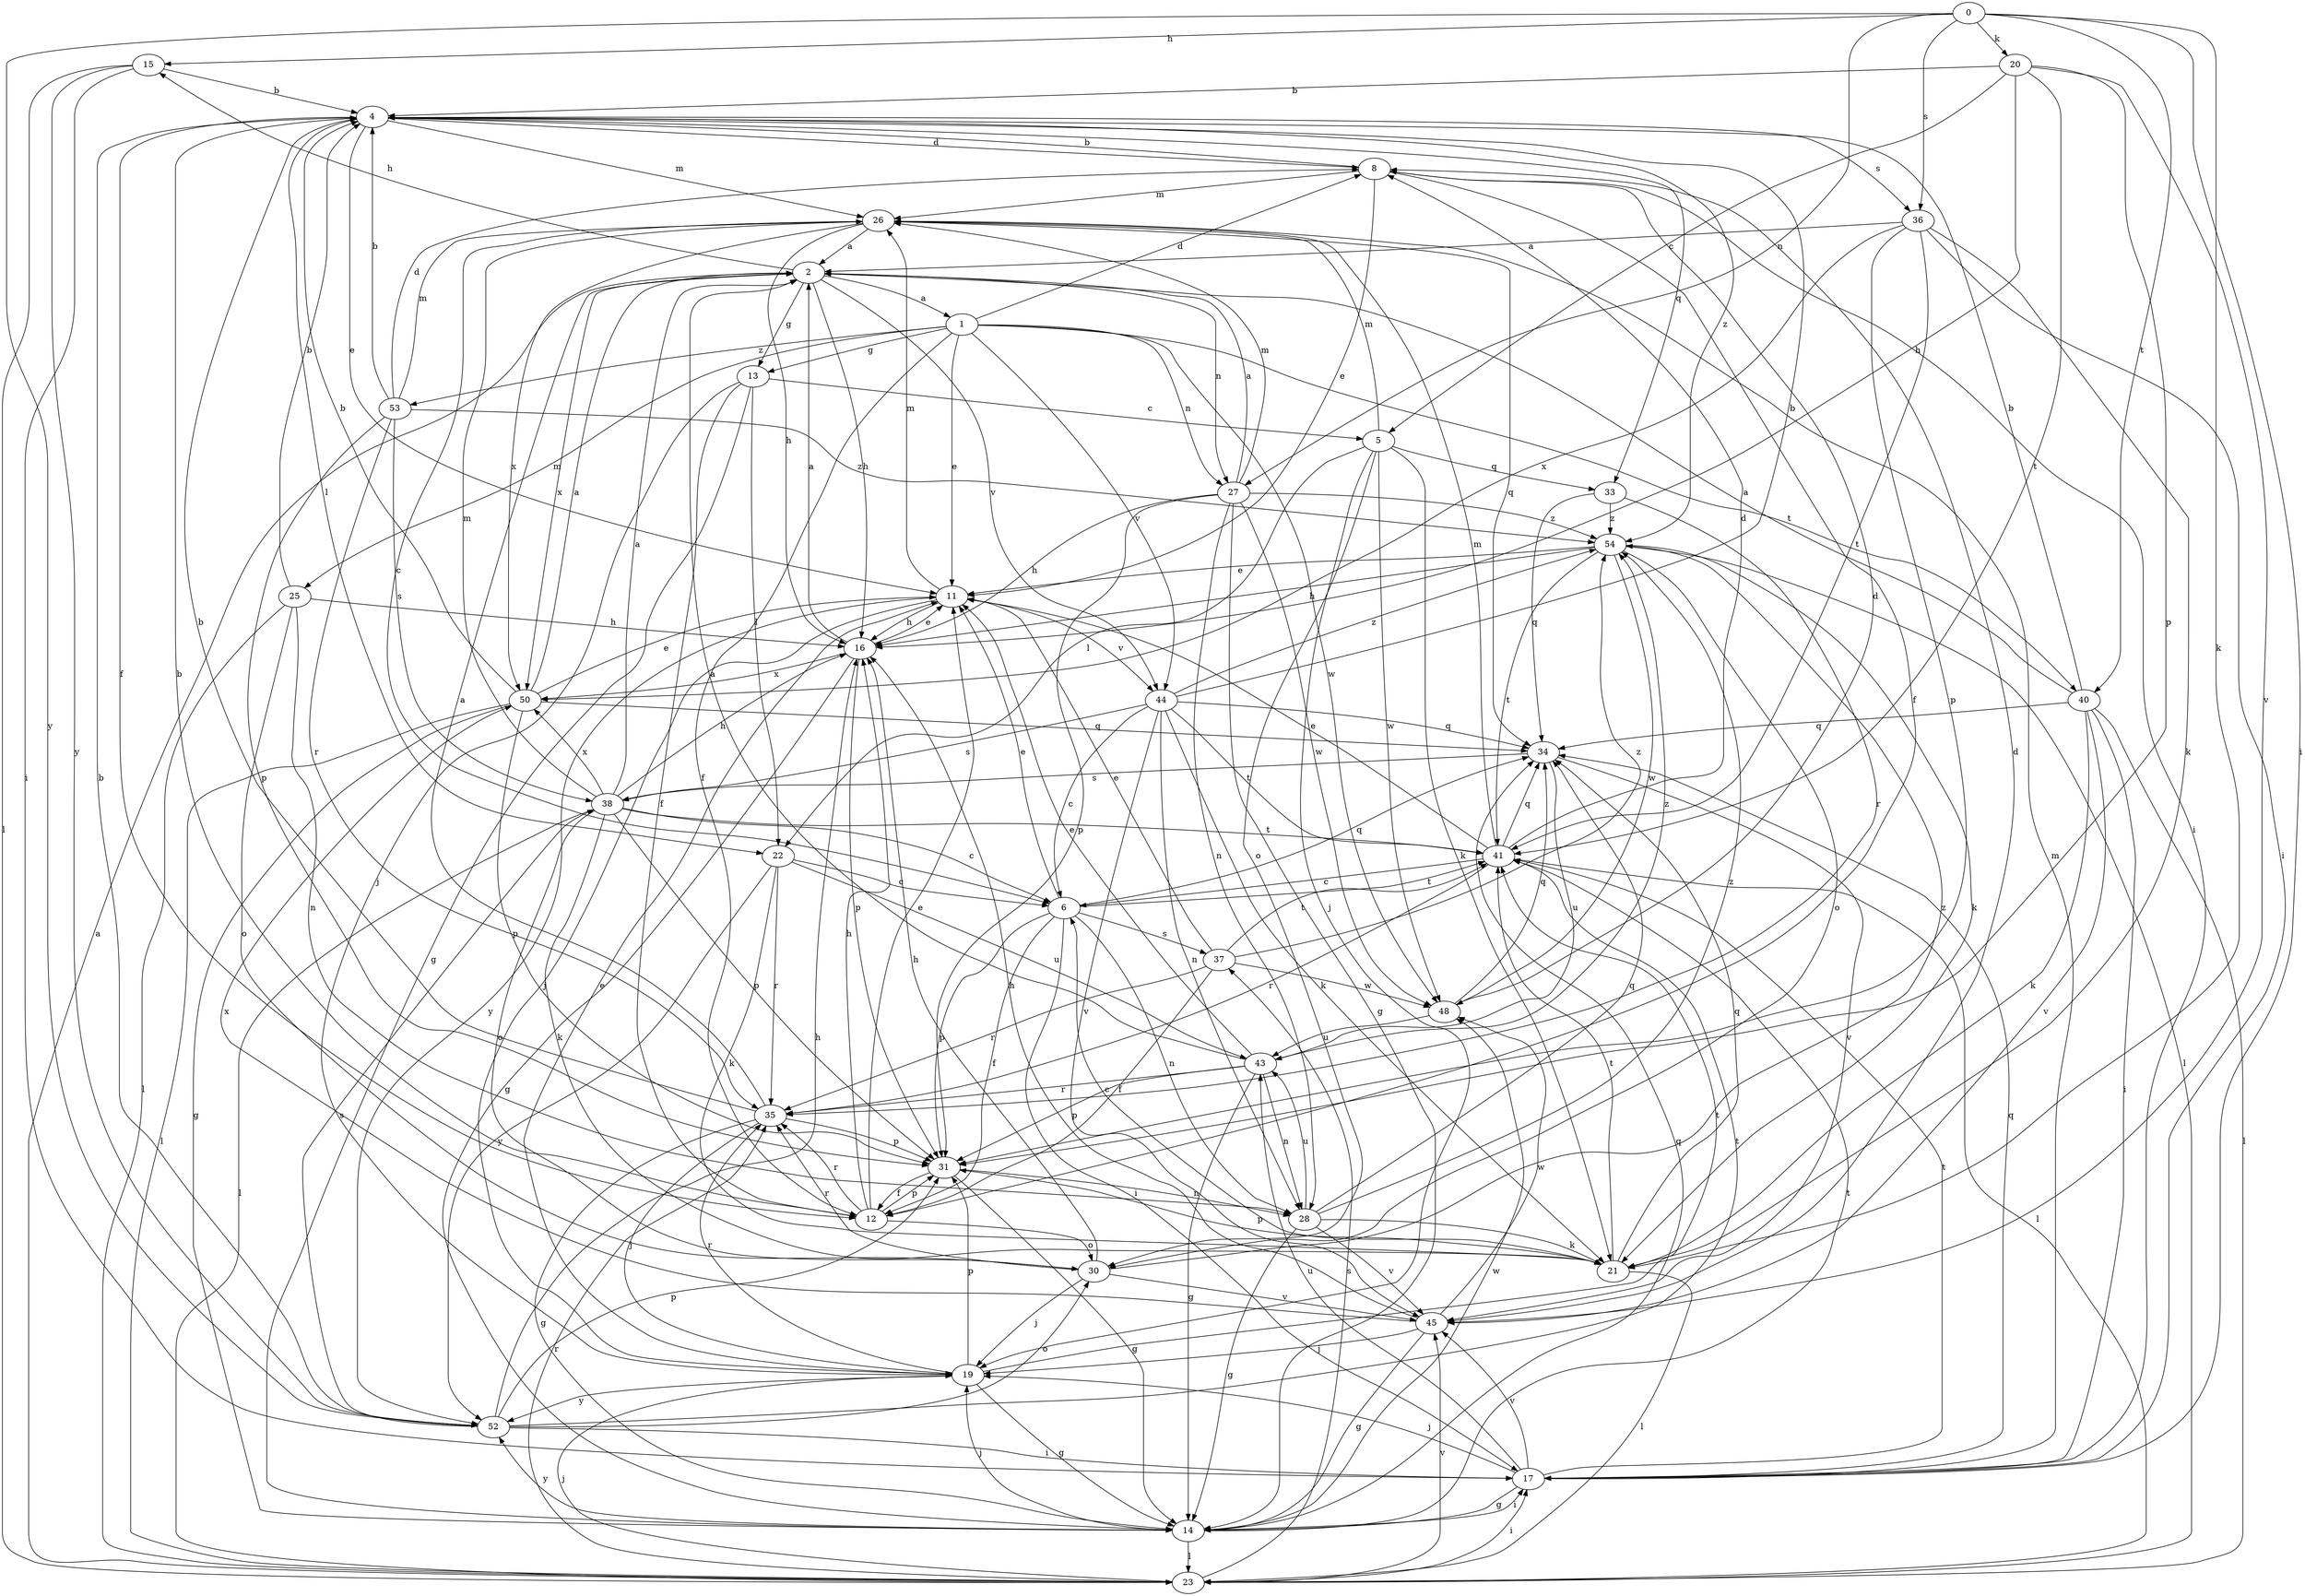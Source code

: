 strict digraph  {
0;
1;
2;
4;
5;
6;
8;
11;
12;
13;
14;
15;
16;
17;
19;
20;
21;
22;
23;
25;
26;
27;
28;
30;
31;
33;
34;
35;
36;
37;
38;
40;
41;
43;
44;
45;
48;
50;
52;
53;
54;
0 -> 15  [label=h];
0 -> 17  [label=i];
0 -> 20  [label=k];
0 -> 21  [label=k];
0 -> 27  [label=n];
0 -> 36  [label=s];
0 -> 40  [label=t];
0 -> 52  [label=y];
1 -> 8  [label=d];
1 -> 11  [label=e];
1 -> 12  [label=f];
1 -> 13  [label=g];
1 -> 25  [label=m];
1 -> 27  [label=n];
1 -> 40  [label=t];
1 -> 44  [label=v];
1 -> 48  [label=w];
1 -> 53  [label=z];
2 -> 1  [label=a];
2 -> 13  [label=g];
2 -> 15  [label=h];
2 -> 16  [label=h];
2 -> 27  [label=n];
2 -> 44  [label=v];
2 -> 50  [label=x];
4 -> 8  [label=d];
4 -> 11  [label=e];
4 -> 12  [label=f];
4 -> 22  [label=l];
4 -> 26  [label=m];
4 -> 33  [label=q];
4 -> 36  [label=s];
4 -> 54  [label=z];
5 -> 19  [label=j];
5 -> 21  [label=k];
5 -> 22  [label=l];
5 -> 26  [label=m];
5 -> 30  [label=o];
5 -> 33  [label=q];
5 -> 48  [label=w];
6 -> 11  [label=e];
6 -> 12  [label=f];
6 -> 17  [label=i];
6 -> 28  [label=n];
6 -> 31  [label=p];
6 -> 34  [label=q];
6 -> 37  [label=s];
6 -> 41  [label=t];
8 -> 4  [label=b];
8 -> 11  [label=e];
8 -> 12  [label=f];
8 -> 17  [label=i];
8 -> 26  [label=m];
11 -> 16  [label=h];
11 -> 19  [label=j];
11 -> 26  [label=m];
11 -> 44  [label=v];
11 -> 52  [label=y];
12 -> 4  [label=b];
12 -> 11  [label=e];
12 -> 16  [label=h];
12 -> 30  [label=o];
12 -> 31  [label=p];
12 -> 35  [label=r];
13 -> 5  [label=c];
13 -> 12  [label=f];
13 -> 14  [label=g];
13 -> 19  [label=j];
13 -> 22  [label=l];
14 -> 17  [label=i];
14 -> 19  [label=j];
14 -> 23  [label=l];
14 -> 34  [label=q];
14 -> 41  [label=t];
14 -> 48  [label=w];
14 -> 52  [label=y];
15 -> 4  [label=b];
15 -> 17  [label=i];
15 -> 23  [label=l];
15 -> 52  [label=y];
16 -> 2  [label=a];
16 -> 11  [label=e];
16 -> 14  [label=g];
16 -> 31  [label=p];
16 -> 50  [label=x];
17 -> 14  [label=g];
17 -> 19  [label=j];
17 -> 26  [label=m];
17 -> 34  [label=q];
17 -> 41  [label=t];
17 -> 43  [label=u];
17 -> 45  [label=v];
19 -> 11  [label=e];
19 -> 14  [label=g];
19 -> 31  [label=p];
19 -> 35  [label=r];
19 -> 41  [label=t];
19 -> 52  [label=y];
20 -> 4  [label=b];
20 -> 5  [label=c];
20 -> 16  [label=h];
20 -> 31  [label=p];
20 -> 41  [label=t];
20 -> 45  [label=v];
21 -> 6  [label=c];
21 -> 23  [label=l];
21 -> 31  [label=p];
21 -> 34  [label=q];
21 -> 41  [label=t];
22 -> 6  [label=c];
22 -> 21  [label=k];
22 -> 35  [label=r];
22 -> 43  [label=u];
22 -> 52  [label=y];
23 -> 2  [label=a];
23 -> 17  [label=i];
23 -> 19  [label=j];
23 -> 35  [label=r];
23 -> 37  [label=s];
23 -> 45  [label=v];
25 -> 4  [label=b];
25 -> 16  [label=h];
25 -> 23  [label=l];
25 -> 28  [label=n];
25 -> 30  [label=o];
26 -> 2  [label=a];
26 -> 6  [label=c];
26 -> 16  [label=h];
26 -> 34  [label=q];
26 -> 50  [label=x];
27 -> 2  [label=a];
27 -> 14  [label=g];
27 -> 16  [label=h];
27 -> 26  [label=m];
27 -> 28  [label=n];
27 -> 31  [label=p];
27 -> 48  [label=w];
27 -> 54  [label=z];
28 -> 14  [label=g];
28 -> 21  [label=k];
28 -> 34  [label=q];
28 -> 43  [label=u];
28 -> 45  [label=v];
28 -> 54  [label=z];
30 -> 16  [label=h];
30 -> 19  [label=j];
30 -> 35  [label=r];
30 -> 45  [label=v];
30 -> 54  [label=z];
31 -> 12  [label=f];
31 -> 14  [label=g];
31 -> 28  [label=n];
33 -> 34  [label=q];
33 -> 35  [label=r];
33 -> 54  [label=z];
34 -> 38  [label=s];
34 -> 43  [label=u];
34 -> 45  [label=v];
35 -> 2  [label=a];
35 -> 4  [label=b];
35 -> 14  [label=g];
35 -> 19  [label=j];
35 -> 31  [label=p];
36 -> 2  [label=a];
36 -> 17  [label=i];
36 -> 21  [label=k];
36 -> 31  [label=p];
36 -> 41  [label=t];
36 -> 50  [label=x];
37 -> 11  [label=e];
37 -> 12  [label=f];
37 -> 35  [label=r];
37 -> 41  [label=t];
37 -> 48  [label=w];
37 -> 54  [label=z];
38 -> 2  [label=a];
38 -> 6  [label=c];
38 -> 16  [label=h];
38 -> 21  [label=k];
38 -> 23  [label=l];
38 -> 26  [label=m];
38 -> 30  [label=o];
38 -> 31  [label=p];
38 -> 41  [label=t];
38 -> 50  [label=x];
40 -> 2  [label=a];
40 -> 4  [label=b];
40 -> 17  [label=i];
40 -> 21  [label=k];
40 -> 23  [label=l];
40 -> 34  [label=q];
40 -> 45  [label=v];
41 -> 6  [label=c];
41 -> 8  [label=d];
41 -> 11  [label=e];
41 -> 23  [label=l];
41 -> 26  [label=m];
41 -> 34  [label=q];
41 -> 35  [label=r];
43 -> 2  [label=a];
43 -> 11  [label=e];
43 -> 14  [label=g];
43 -> 28  [label=n];
43 -> 31  [label=p];
43 -> 35  [label=r];
43 -> 54  [label=z];
44 -> 4  [label=b];
44 -> 6  [label=c];
44 -> 21  [label=k];
44 -> 28  [label=n];
44 -> 34  [label=q];
44 -> 38  [label=s];
44 -> 41  [label=t];
44 -> 45  [label=v];
44 -> 54  [label=z];
45 -> 8  [label=d];
45 -> 14  [label=g];
45 -> 16  [label=h];
45 -> 19  [label=j];
45 -> 48  [label=w];
45 -> 50  [label=x];
48 -> 8  [label=d];
48 -> 34  [label=q];
48 -> 43  [label=u];
50 -> 2  [label=a];
50 -> 4  [label=b];
50 -> 11  [label=e];
50 -> 14  [label=g];
50 -> 23  [label=l];
50 -> 31  [label=p];
50 -> 34  [label=q];
52 -> 4  [label=b];
52 -> 16  [label=h];
52 -> 17  [label=i];
52 -> 30  [label=o];
52 -> 31  [label=p];
52 -> 38  [label=s];
52 -> 41  [label=t];
53 -> 4  [label=b];
53 -> 8  [label=d];
53 -> 26  [label=m];
53 -> 31  [label=p];
53 -> 35  [label=r];
53 -> 38  [label=s];
53 -> 54  [label=z];
54 -> 11  [label=e];
54 -> 16  [label=h];
54 -> 21  [label=k];
54 -> 23  [label=l];
54 -> 30  [label=o];
54 -> 41  [label=t];
54 -> 48  [label=w];
}
